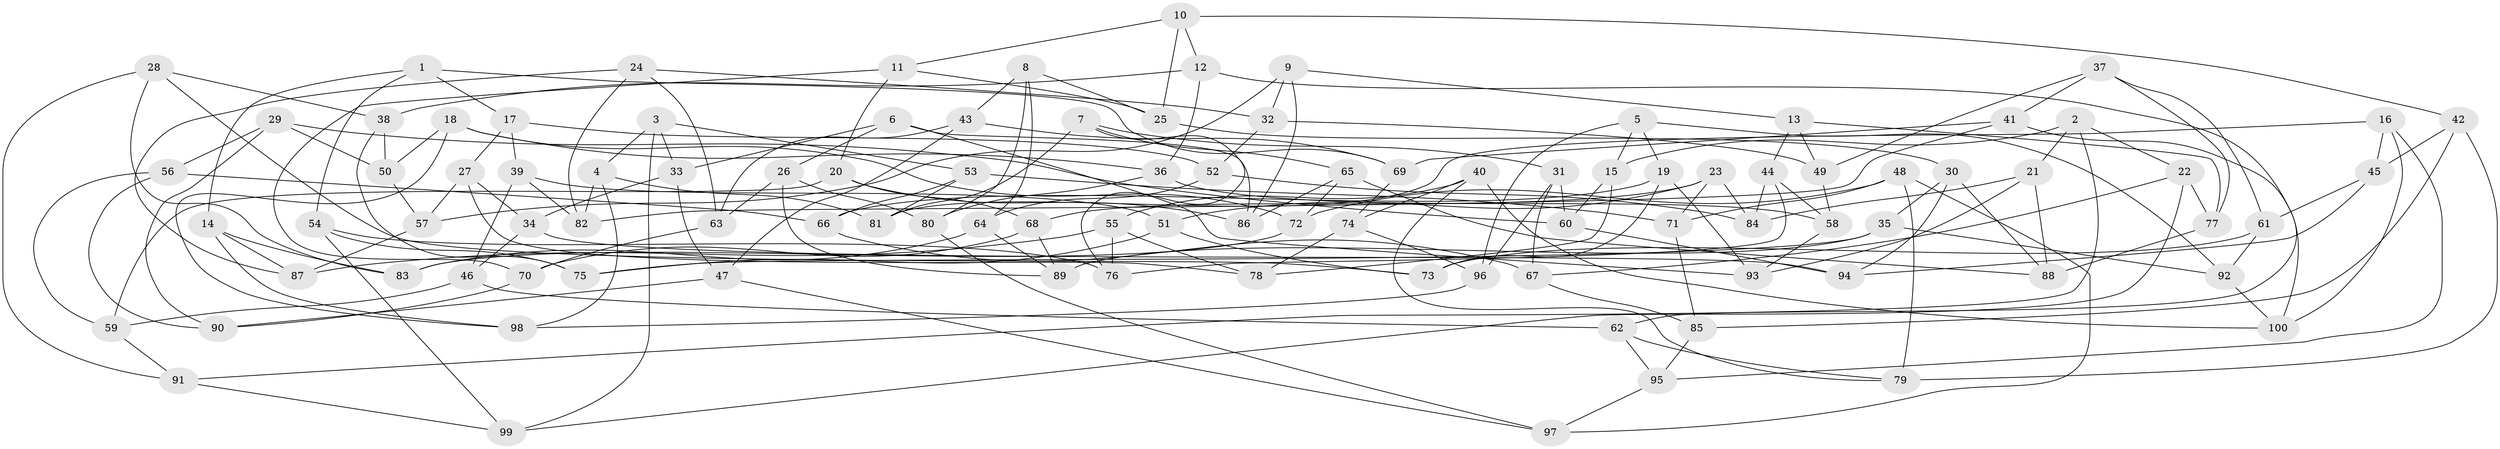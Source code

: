 // Generated by graph-tools (version 1.1) at 2025/39/02/21/25 10:39:02]
// undirected, 100 vertices, 200 edges
graph export_dot {
graph [start="1"]
  node [color=gray90,style=filled];
  1;
  2;
  3;
  4;
  5;
  6;
  7;
  8;
  9;
  10;
  11;
  12;
  13;
  14;
  15;
  16;
  17;
  18;
  19;
  20;
  21;
  22;
  23;
  24;
  25;
  26;
  27;
  28;
  29;
  30;
  31;
  32;
  33;
  34;
  35;
  36;
  37;
  38;
  39;
  40;
  41;
  42;
  43;
  44;
  45;
  46;
  47;
  48;
  49;
  50;
  51;
  52;
  53;
  54;
  55;
  56;
  57;
  58;
  59;
  60;
  61;
  62;
  63;
  64;
  65;
  66;
  67;
  68;
  69;
  70;
  71;
  72;
  73;
  74;
  75;
  76;
  77;
  78;
  79;
  80;
  81;
  82;
  83;
  84;
  85;
  86;
  87;
  88;
  89;
  90;
  91;
  92;
  93;
  94;
  95;
  96;
  97;
  98;
  99;
  100;
  1 -- 17;
  1 -- 69;
  1 -- 54;
  1 -- 14;
  2 -- 15;
  2 -- 22;
  2 -- 91;
  2 -- 21;
  3 -- 99;
  3 -- 33;
  3 -- 53;
  3 -- 4;
  4 -- 82;
  4 -- 98;
  4 -- 81;
  5 -- 19;
  5 -- 96;
  5 -- 15;
  5 -- 92;
  6 -- 93;
  6 -- 26;
  6 -- 86;
  6 -- 33;
  7 -- 31;
  7 -- 81;
  7 -- 76;
  7 -- 65;
  8 -- 25;
  8 -- 64;
  8 -- 80;
  8 -- 43;
  9 -- 86;
  9 -- 57;
  9 -- 13;
  9 -- 32;
  10 -- 11;
  10 -- 12;
  10 -- 25;
  10 -- 42;
  11 -- 70;
  11 -- 25;
  11 -- 20;
  12 -- 62;
  12 -- 38;
  12 -- 36;
  13 -- 44;
  13 -- 49;
  13 -- 77;
  14 -- 83;
  14 -- 98;
  14 -- 87;
  15 -- 78;
  15 -- 60;
  16 -- 81;
  16 -- 95;
  16 -- 100;
  16 -- 45;
  17 -- 27;
  17 -- 52;
  17 -- 39;
  18 -- 50;
  18 -- 98;
  18 -- 72;
  18 -- 36;
  19 -- 73;
  19 -- 66;
  19 -- 93;
  20 -- 68;
  20 -- 86;
  20 -- 59;
  21 -- 88;
  21 -- 84;
  21 -- 93;
  22 -- 77;
  22 -- 67;
  22 -- 99;
  23 -- 84;
  23 -- 71;
  23 -- 68;
  23 -- 51;
  24 -- 63;
  24 -- 82;
  24 -- 87;
  24 -- 32;
  25 -- 30;
  26 -- 89;
  26 -- 80;
  26 -- 63;
  27 -- 57;
  27 -- 78;
  27 -- 34;
  28 -- 91;
  28 -- 73;
  28 -- 38;
  28 -- 83;
  29 -- 50;
  29 -- 56;
  29 -- 90;
  29 -- 60;
  30 -- 94;
  30 -- 88;
  30 -- 35;
  31 -- 67;
  31 -- 96;
  31 -- 60;
  32 -- 52;
  32 -- 49;
  33 -- 34;
  33 -- 47;
  34 -- 46;
  34 -- 94;
  35 -- 92;
  35 -- 75;
  35 -- 89;
  36 -- 80;
  36 -- 58;
  37 -- 41;
  37 -- 77;
  37 -- 61;
  37 -- 49;
  38 -- 50;
  38 -- 75;
  39 -- 82;
  39 -- 46;
  39 -- 51;
  40 -- 55;
  40 -- 74;
  40 -- 100;
  40 -- 79;
  41 -- 82;
  41 -- 69;
  41 -- 100;
  42 -- 79;
  42 -- 45;
  42 -- 85;
  43 -- 69;
  43 -- 47;
  43 -- 63;
  44 -- 84;
  44 -- 76;
  44 -- 58;
  45 -- 94;
  45 -- 61;
  46 -- 59;
  46 -- 62;
  47 -- 97;
  47 -- 90;
  48 -- 97;
  48 -- 79;
  48 -- 72;
  48 -- 71;
  49 -- 58;
  50 -- 57;
  51 -- 75;
  51 -- 73;
  52 -- 64;
  52 -- 84;
  53 -- 66;
  53 -- 81;
  53 -- 71;
  54 -- 76;
  54 -- 99;
  54 -- 75;
  55 -- 76;
  55 -- 87;
  55 -- 78;
  56 -- 66;
  56 -- 90;
  56 -- 59;
  57 -- 87;
  58 -- 93;
  59 -- 91;
  60 -- 94;
  61 -- 73;
  61 -- 92;
  62 -- 95;
  62 -- 79;
  63 -- 70;
  64 -- 89;
  64 -- 83;
  65 -- 88;
  65 -- 86;
  65 -- 72;
  66 -- 67;
  67 -- 85;
  68 -- 70;
  68 -- 89;
  69 -- 74;
  70 -- 90;
  71 -- 85;
  72 -- 83;
  74 -- 96;
  74 -- 78;
  77 -- 88;
  80 -- 97;
  85 -- 95;
  91 -- 99;
  92 -- 100;
  95 -- 97;
  96 -- 98;
}

